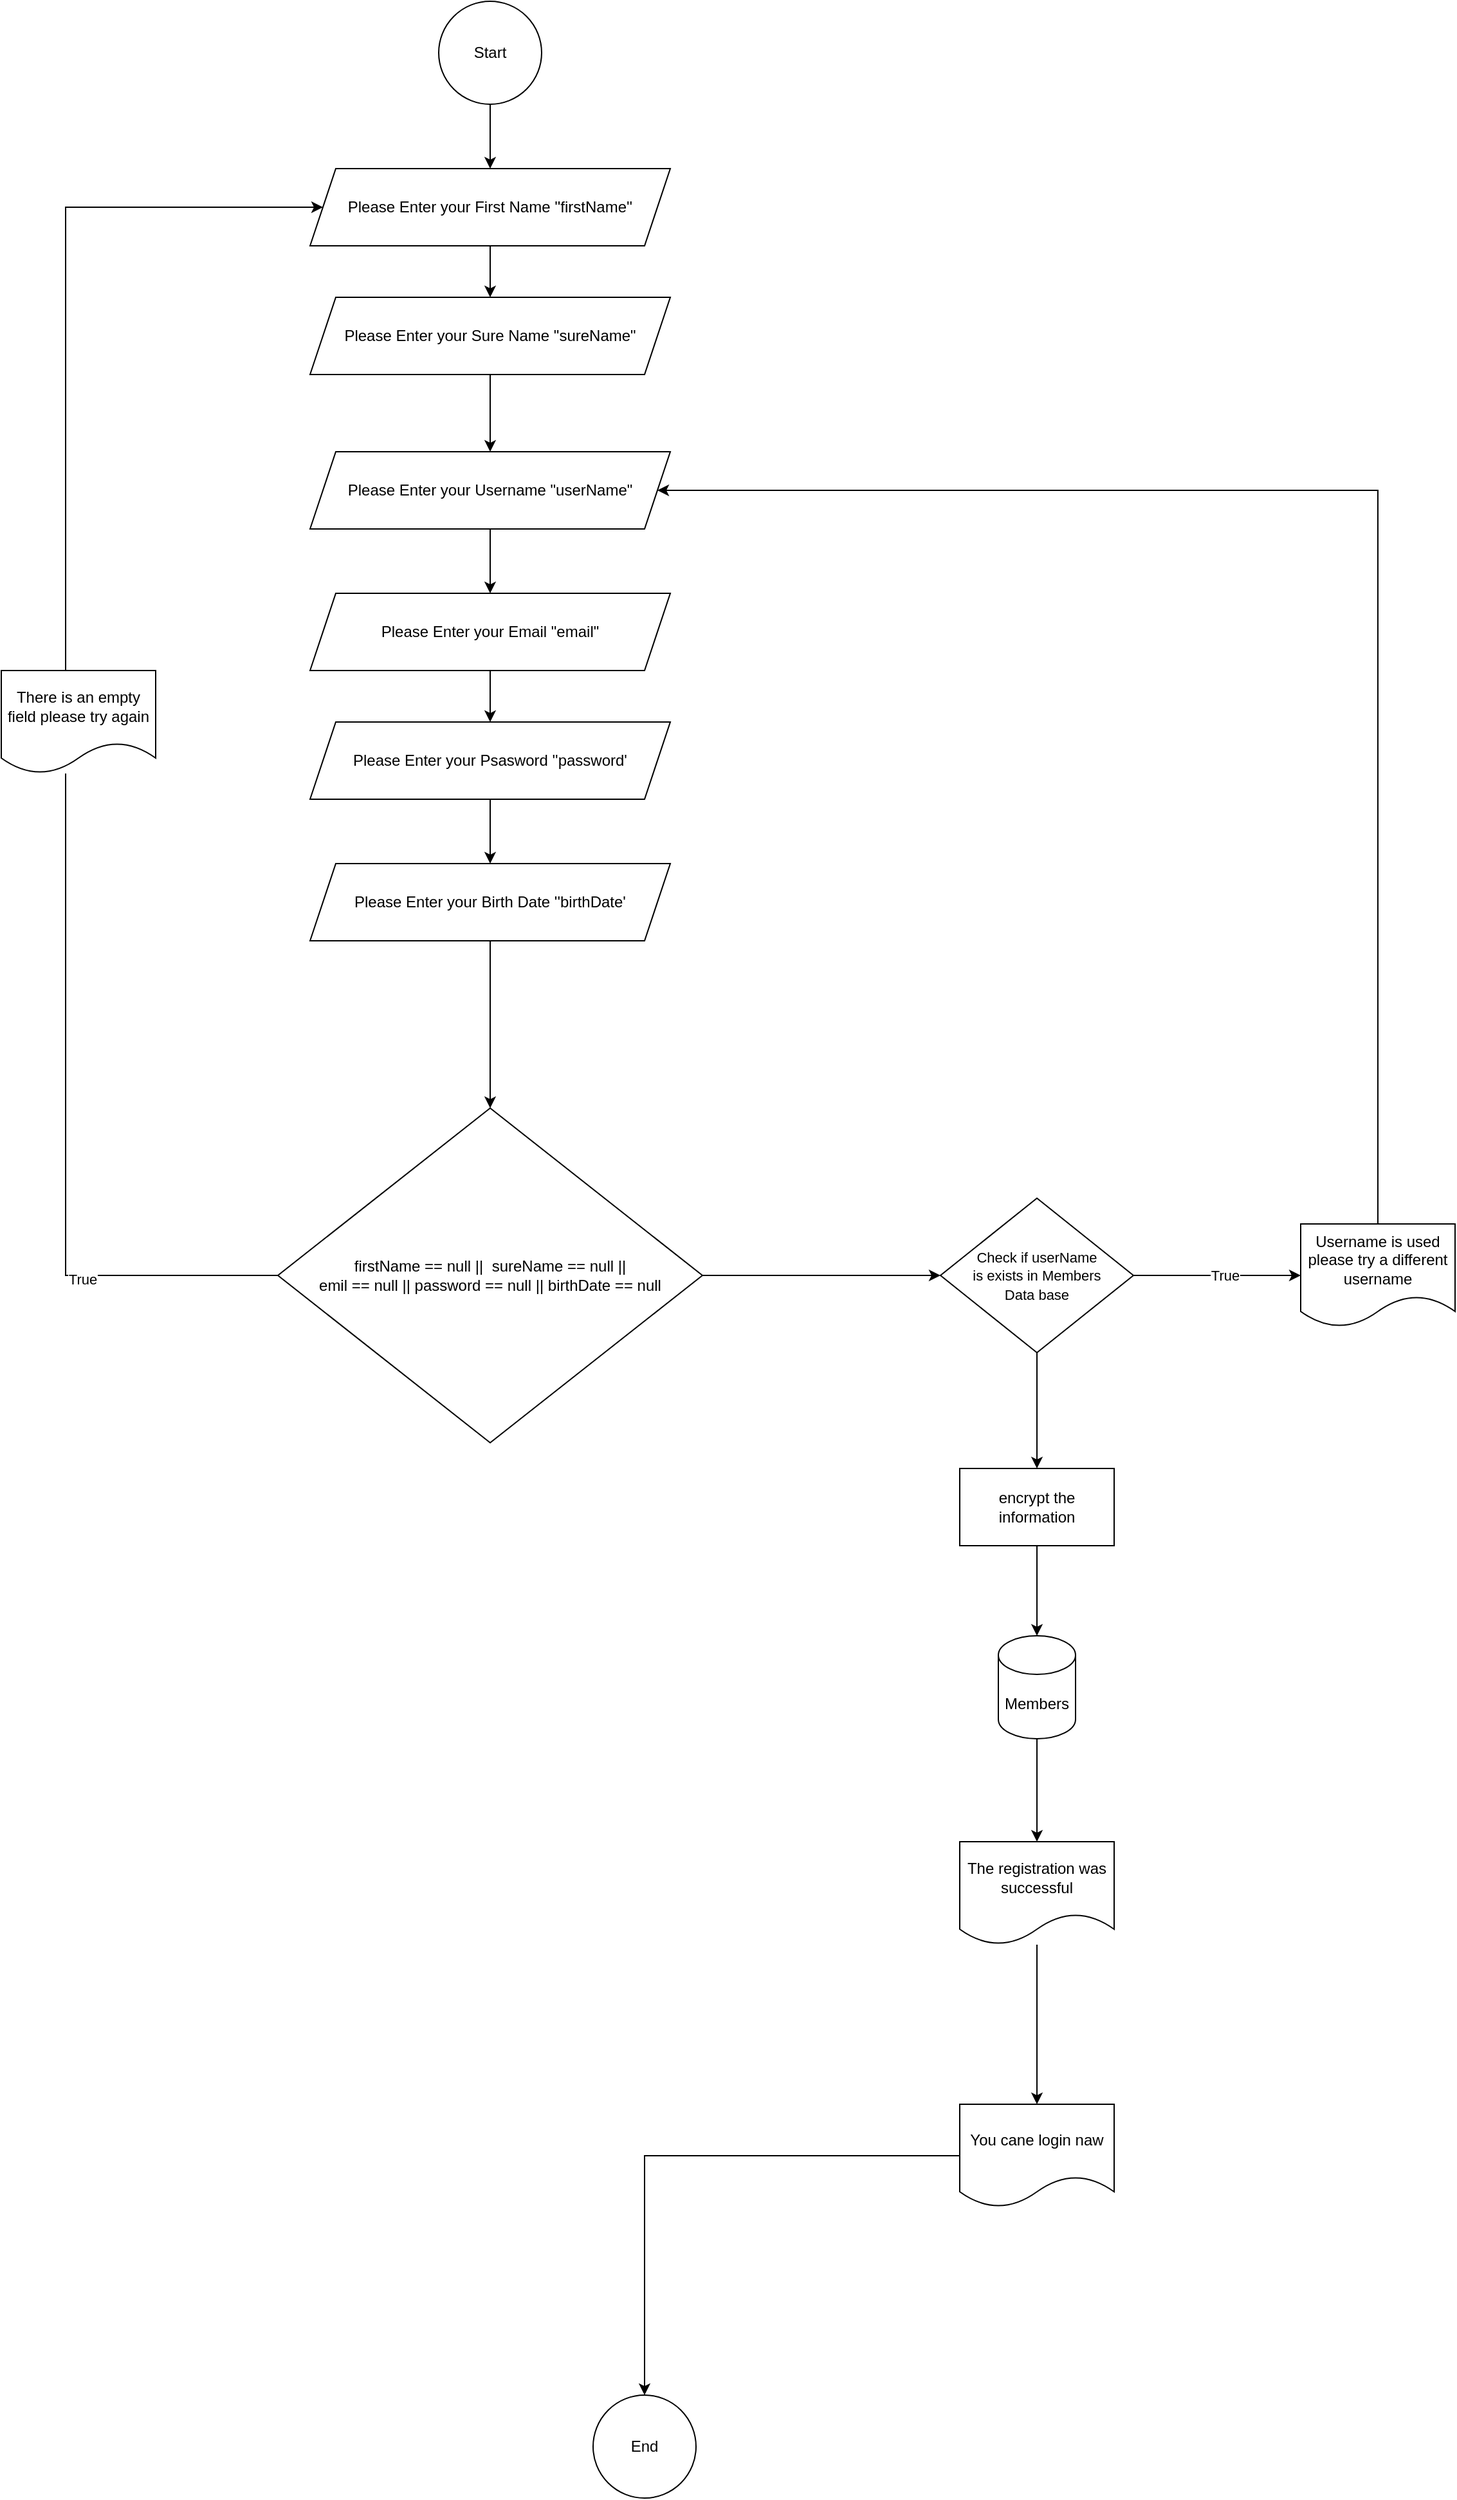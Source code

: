 <mxfile version="15.8.6" type="device" pages="3"><diagram id="vQf1A0j06Qslg-HrEwYk" name="SignUp"><mxGraphModel dx="2076" dy="1094" grid="1" gridSize="10" guides="1" tooltips="1" connect="1" arrows="1" fold="1" page="1" pageScale="1" pageWidth="827" pageHeight="1169" math="0" shadow="0"><root><mxCell id="XBfu6d9MMUDVcM6N9HkJ-0"/><mxCell id="XBfu6d9MMUDVcM6N9HkJ-1" parent="XBfu6d9MMUDVcM6N9HkJ-0"/><mxCell id="pkGsQrciC-c4wv8Tup7X-4" value="" style="edgeStyle=orthogonalEdgeStyle;rounded=0;orthogonalLoop=1;jettySize=auto;html=1;" edge="1" parent="XBfu6d9MMUDVcM6N9HkJ-1" source="XBfu6d9MMUDVcM6N9HkJ-2" target="pkGsQrciC-c4wv8Tup7X-1"><mxGeometry relative="1" as="geometry"/></mxCell><mxCell id="XBfu6d9MMUDVcM6N9HkJ-2" value="Start" style="ellipse;whiteSpace=wrap;html=1;aspect=fixed;" vertex="1" parent="XBfu6d9MMUDVcM6N9HkJ-1"><mxGeometry x="400" y="40" width="80" height="80" as="geometry"/></mxCell><mxCell id="pkGsQrciC-c4wv8Tup7X-27" value="" style="edgeStyle=orthogonalEdgeStyle;rounded=0;orthogonalLoop=1;jettySize=auto;html=1;" edge="1" parent="XBfu6d9MMUDVcM6N9HkJ-1" source="z_yIWA2MpRudTJ4dF8wG-0" target="pkGsQrciC-c4wv8Tup7X-26"><mxGeometry relative="1" as="geometry"/></mxCell><mxCell id="z_yIWA2MpRudTJ4dF8wG-0" value="Please Enter your Sure Name &quot;sureName&quot;" style="shape=parallelogram;perimeter=parallelogramPerimeter;whiteSpace=wrap;html=1;fixedSize=1;" vertex="1" parent="XBfu6d9MMUDVcM6N9HkJ-1"><mxGeometry x="300" y="270" width="280" height="60" as="geometry"/></mxCell><mxCell id="pkGsQrciC-c4wv8Tup7X-9" value="" style="edgeStyle=orthogonalEdgeStyle;rounded=0;orthogonalLoop=1;jettySize=auto;html=1;" edge="1" parent="XBfu6d9MMUDVcM6N9HkJ-1" source="pkGsQrciC-c4wv8Tup7X-0" target="pkGsQrciC-c4wv8Tup7X-3"><mxGeometry relative="1" as="geometry"/></mxCell><mxCell id="pkGsQrciC-c4wv8Tup7X-0" value="Please Enter your Psasword ''password'" style="shape=parallelogram;perimeter=parallelogramPerimeter;whiteSpace=wrap;html=1;fixedSize=1;" vertex="1" parent="XBfu6d9MMUDVcM6N9HkJ-1"><mxGeometry x="300" y="600" width="280" height="60" as="geometry"/></mxCell><mxCell id="pkGsQrciC-c4wv8Tup7X-6" value="" style="edgeStyle=orthogonalEdgeStyle;rounded=0;orthogonalLoop=1;jettySize=auto;html=1;" edge="1" parent="XBfu6d9MMUDVcM6N9HkJ-1" source="pkGsQrciC-c4wv8Tup7X-1" target="z_yIWA2MpRudTJ4dF8wG-0"><mxGeometry relative="1" as="geometry"/></mxCell><mxCell id="pkGsQrciC-c4wv8Tup7X-1" value="Please Enter your First Name ''firstName''" style="shape=parallelogram;perimeter=parallelogramPerimeter;whiteSpace=wrap;html=1;fixedSize=1;" vertex="1" parent="XBfu6d9MMUDVcM6N9HkJ-1"><mxGeometry x="300" y="170" width="280" height="60" as="geometry"/></mxCell><mxCell id="pkGsQrciC-c4wv8Tup7X-8" value="" style="edgeStyle=orthogonalEdgeStyle;rounded=0;orthogonalLoop=1;jettySize=auto;html=1;" edge="1" parent="XBfu6d9MMUDVcM6N9HkJ-1" source="pkGsQrciC-c4wv8Tup7X-2" target="pkGsQrciC-c4wv8Tup7X-0"><mxGeometry relative="1" as="geometry"/></mxCell><mxCell id="pkGsQrciC-c4wv8Tup7X-2" value="Please Enter your Email &quot;email&quot;" style="shape=parallelogram;perimeter=parallelogramPerimeter;whiteSpace=wrap;html=1;fixedSize=1;" vertex="1" parent="XBfu6d9MMUDVcM6N9HkJ-1"><mxGeometry x="300" y="500" width="280" height="60" as="geometry"/></mxCell><mxCell id="pkGsQrciC-c4wv8Tup7X-15" value="" style="edgeStyle=orthogonalEdgeStyle;rounded=0;orthogonalLoop=1;jettySize=auto;html=1;" edge="1" parent="XBfu6d9MMUDVcM6N9HkJ-1" source="pkGsQrciC-c4wv8Tup7X-3" target="pkGsQrciC-c4wv8Tup7X-10"><mxGeometry relative="1" as="geometry"/></mxCell><mxCell id="pkGsQrciC-c4wv8Tup7X-3" value="Please Enter your Birth Date ''birthDate'" style="shape=parallelogram;perimeter=parallelogramPerimeter;whiteSpace=wrap;html=1;fixedSize=1;" vertex="1" parent="XBfu6d9MMUDVcM6N9HkJ-1"><mxGeometry x="300" y="710" width="280" height="60" as="geometry"/></mxCell><mxCell id="pkGsQrciC-c4wv8Tup7X-21" style="edgeStyle=orthogonalEdgeStyle;rounded=0;orthogonalLoop=1;jettySize=auto;html=1;" edge="1" parent="XBfu6d9MMUDVcM6N9HkJ-1" source="pkGsQrciC-c4wv8Tup7X-10" target="pkGsQrciC-c4wv8Tup7X-20"><mxGeometry relative="1" as="geometry"/></mxCell><mxCell id="pkGsQrciC-c4wv8Tup7X-10" value="&lt;span&gt;firstName == null ||&amp;nbsp;&amp;nbsp;&lt;/span&gt;sureName == null ||&lt;br&gt;emil == null || password == null || birthDate == null" style="rhombus;whiteSpace=wrap;html=1;" vertex="1" parent="XBfu6d9MMUDVcM6N9HkJ-1"><mxGeometry x="275" y="900" width="330" height="260" as="geometry"/></mxCell><mxCell id="pkGsQrciC-c4wv8Tup7X-12" style="edgeStyle=orthogonalEdgeStyle;rounded=0;orthogonalLoop=1;jettySize=auto;html=1;startArrow=none;" edge="1" parent="XBfu6d9MMUDVcM6N9HkJ-1" source="pkGsQrciC-c4wv8Tup7X-13" target="pkGsQrciC-c4wv8Tup7X-1"><mxGeometry relative="1" as="geometry"><mxPoint x="40" y="210" as="targetPoint"/><Array as="points"><mxPoint x="110" y="200"/></Array></mxGeometry></mxCell><mxCell id="pkGsQrciC-c4wv8Tup7X-13" value="There is an empty field please try again" style="shape=document;whiteSpace=wrap;html=1;boundedLbl=1;" vertex="1" parent="XBfu6d9MMUDVcM6N9HkJ-1"><mxGeometry x="60" y="560" width="120" height="80" as="geometry"/></mxCell><mxCell id="pkGsQrciC-c4wv8Tup7X-14" value="" style="edgeStyle=orthogonalEdgeStyle;rounded=0;orthogonalLoop=1;jettySize=auto;html=1;endArrow=none;" edge="1" parent="XBfu6d9MMUDVcM6N9HkJ-1" source="pkGsQrciC-c4wv8Tup7X-10" target="pkGsQrciC-c4wv8Tup7X-13"><mxGeometry relative="1" as="geometry"><mxPoint x="310" y="200.0" as="targetPoint"/><mxPoint x="275.0" y="860.0" as="sourcePoint"/><Array as="points"><mxPoint x="110" y="1030"/></Array></mxGeometry></mxCell><mxCell id="pkGsQrciC-c4wv8Tup7X-16" value="True" style="edgeLabel;html=1;align=center;verticalAlign=middle;resizable=0;points=[];" vertex="1" connectable="0" parent="pkGsQrciC-c4wv8Tup7X-14"><mxGeometry x="-0.449" y="3" relative="1" as="geometry"><mxPoint x="1" as="offset"/></mxGeometry></mxCell><mxCell id="pkGsQrciC-c4wv8Tup7X-23" value="" style="edgeStyle=orthogonalEdgeStyle;rounded=0;orthogonalLoop=1;jettySize=auto;html=1;" edge="1" parent="XBfu6d9MMUDVcM6N9HkJ-1" source="pkGsQrciC-c4wv8Tup7X-20" target="pkGsQrciC-c4wv8Tup7X-22"><mxGeometry relative="1" as="geometry"/></mxCell><mxCell id="pkGsQrciC-c4wv8Tup7X-24" value="True" style="edgeLabel;html=1;align=center;verticalAlign=middle;resizable=0;points=[];" vertex="1" connectable="0" parent="pkGsQrciC-c4wv8Tup7X-23"><mxGeometry x="0.096" relative="1" as="geometry"><mxPoint as="offset"/></mxGeometry></mxCell><mxCell id="pkGsQrciC-c4wv8Tup7X-31" value="" style="edgeStyle=orthogonalEdgeStyle;rounded=0;orthogonalLoop=1;jettySize=auto;html=1;" edge="1" parent="XBfu6d9MMUDVcM6N9HkJ-1" source="pkGsQrciC-c4wv8Tup7X-20" target="pkGsQrciC-c4wv8Tup7X-30"><mxGeometry relative="1" as="geometry"/></mxCell><mxCell id="pkGsQrciC-c4wv8Tup7X-20" value="&lt;span style=&quot;font-size: 11px ; background-color: rgb(255 , 255 , 255)&quot;&gt;Check if userName &lt;br&gt;is exists in Members &lt;br&gt;Data base&lt;/span&gt;" style="rhombus;whiteSpace=wrap;html=1;" vertex="1" parent="XBfu6d9MMUDVcM6N9HkJ-1"><mxGeometry x="790" y="970" width="150" height="120" as="geometry"/></mxCell><mxCell id="pkGsQrciC-c4wv8Tup7X-25" style="edgeStyle=orthogonalEdgeStyle;rounded=0;orthogonalLoop=1;jettySize=auto;html=1;entryX=1;entryY=0.5;entryDx=0;entryDy=0;" edge="1" parent="XBfu6d9MMUDVcM6N9HkJ-1" source="pkGsQrciC-c4wv8Tup7X-22" target="pkGsQrciC-c4wv8Tup7X-26"><mxGeometry relative="1" as="geometry"><mxPoint x="1240" y="430" as="targetPoint"/><Array as="points"><mxPoint x="1130" y="420"/></Array></mxGeometry></mxCell><mxCell id="pkGsQrciC-c4wv8Tup7X-22" value="Username is used please try a different username" style="shape=document;whiteSpace=wrap;html=1;boundedLbl=1;" vertex="1" parent="XBfu6d9MMUDVcM6N9HkJ-1"><mxGeometry x="1070" y="990" width="120" height="80" as="geometry"/></mxCell><mxCell id="pkGsQrciC-c4wv8Tup7X-28" style="edgeStyle=orthogonalEdgeStyle;rounded=0;orthogonalLoop=1;jettySize=auto;html=1;entryX=0.5;entryY=0;entryDx=0;entryDy=0;" edge="1" parent="XBfu6d9MMUDVcM6N9HkJ-1" source="pkGsQrciC-c4wv8Tup7X-26" target="pkGsQrciC-c4wv8Tup7X-2"><mxGeometry relative="1" as="geometry"/></mxCell><mxCell id="pkGsQrciC-c4wv8Tup7X-26" value="Please Enter your Username &quot;userName&quot;" style="shape=parallelogram;perimeter=parallelogramPerimeter;whiteSpace=wrap;html=1;fixedSize=1;" vertex="1" parent="XBfu6d9MMUDVcM6N9HkJ-1"><mxGeometry x="300" y="390" width="280" height="60" as="geometry"/></mxCell><mxCell id="pkGsQrciC-c4wv8Tup7X-33" value="" style="edgeStyle=orthogonalEdgeStyle;rounded=0;orthogonalLoop=1;jettySize=auto;html=1;" edge="1" parent="XBfu6d9MMUDVcM6N9HkJ-1" source="pkGsQrciC-c4wv8Tup7X-30" target="pkGsQrciC-c4wv8Tup7X-32"><mxGeometry relative="1" as="geometry"/></mxCell><mxCell id="pkGsQrciC-c4wv8Tup7X-30" value="encrypt the information" style="rounded=0;whiteSpace=wrap;html=1;" vertex="1" parent="XBfu6d9MMUDVcM6N9HkJ-1"><mxGeometry x="805" y="1180" width="120" height="60" as="geometry"/></mxCell><mxCell id="pkGsQrciC-c4wv8Tup7X-35" value="" style="edgeStyle=orthogonalEdgeStyle;rounded=0;orthogonalLoop=1;jettySize=auto;html=1;" edge="1" parent="XBfu6d9MMUDVcM6N9HkJ-1" source="pkGsQrciC-c4wv8Tup7X-32" target="pkGsQrciC-c4wv8Tup7X-34"><mxGeometry relative="1" as="geometry"/></mxCell><mxCell id="pkGsQrciC-c4wv8Tup7X-32" value="Members" style="shape=cylinder3;whiteSpace=wrap;html=1;boundedLbl=1;backgroundOutline=1;size=15;" vertex="1" parent="XBfu6d9MMUDVcM6N9HkJ-1"><mxGeometry x="835" y="1310" width="60" height="80" as="geometry"/></mxCell><mxCell id="pkGsQrciC-c4wv8Tup7X-39" style="edgeStyle=orthogonalEdgeStyle;rounded=0;orthogonalLoop=1;jettySize=auto;html=1;" edge="1" parent="XBfu6d9MMUDVcM6N9HkJ-1" source="pkGsQrciC-c4wv8Tup7X-34" target="pkGsQrciC-c4wv8Tup7X-36"><mxGeometry relative="1" as="geometry"/></mxCell><mxCell id="pkGsQrciC-c4wv8Tup7X-34" value="The registration was successful" style="shape=document;whiteSpace=wrap;html=1;boundedLbl=1;" vertex="1" parent="XBfu6d9MMUDVcM6N9HkJ-1"><mxGeometry x="805" y="1470" width="120" height="80" as="geometry"/></mxCell><mxCell id="pkGsQrciC-c4wv8Tup7X-41" style="edgeStyle=orthogonalEdgeStyle;rounded=0;orthogonalLoop=1;jettySize=auto;html=1;entryX=0.5;entryY=0;entryDx=0;entryDy=0;" edge="1" parent="XBfu6d9MMUDVcM6N9HkJ-1" source="pkGsQrciC-c4wv8Tup7X-36" target="pkGsQrciC-c4wv8Tup7X-40"><mxGeometry relative="1" as="geometry"/></mxCell><mxCell id="pkGsQrciC-c4wv8Tup7X-36" value="You cane login naw" style="shape=document;whiteSpace=wrap;html=1;boundedLbl=1;" vertex="1" parent="XBfu6d9MMUDVcM6N9HkJ-1"><mxGeometry x="805" y="1674" width="120" height="80" as="geometry"/></mxCell><mxCell id="pkGsQrciC-c4wv8Tup7X-40" value="End" style="ellipse;whiteSpace=wrap;html=1;aspect=fixed;" vertex="1" parent="XBfu6d9MMUDVcM6N9HkJ-1"><mxGeometry x="520" y="1900" width="80" height="80" as="geometry"/></mxCell></root></mxGraphModel></diagram><diagram id="PRBjj-CJ7BN5Dpirqg2I" name="Login"><mxGraphModel dx="1730" dy="912" grid="1" gridSize="10" guides="1" tooltips="1" connect="1" arrows="1" fold="1" page="1" pageScale="1" pageWidth="827" pageHeight="1169" math="0" shadow="0"><root><mxCell id="0"/><mxCell id="1" parent="0"/><mxCell id="YGRAU2VruLMN6UhDtcQE-3" style="edgeStyle=orthogonalEdgeStyle;rounded=0;orthogonalLoop=1;jettySize=auto;html=1;entryX=0.5;entryY=0;entryDx=0;entryDy=0;" edge="1" parent="1" source="6FkEUJlHwC2lh0XklZZj-1" target="NEgxAfu3gpP64fIX_efR-1"><mxGeometry relative="1" as="geometry"/></mxCell><mxCell id="6FkEUJlHwC2lh0XklZZj-1" value="Start" style="ellipse;whiteSpace=wrap;html=1;aspect=fixed;" vertex="1" parent="1"><mxGeometry x="384" y="30" width="60" height="60" as="geometry"/></mxCell><mxCell id="YGRAU2VruLMN6UhDtcQE-1" style="edgeStyle=orthogonalEdgeStyle;rounded=0;orthogonalLoop=1;jettySize=auto;html=1;entryX=0;entryY=0.5;entryDx=0;entryDy=0;" edge="1" parent="1" source="6FkEUJlHwC2lh0XklZZj-4" target="8eRXuZx25aviog-wBqcq-5"><mxGeometry relative="1" as="geometry"/></mxCell><mxCell id="6FkEUJlHwC2lh0XklZZj-4" value="Members" style="shape=cylinder3;whiteSpace=wrap;html=1;boundedLbl=1;backgroundOutline=1;size=15;" vertex="1" parent="1"><mxGeometry x="10" y="469" width="60" height="80" as="geometry"/></mxCell><mxCell id="YGRAU2VruLMN6UhDtcQE-10" style="edgeStyle=orthogonalEdgeStyle;rounded=0;orthogonalLoop=1;jettySize=auto;html=1;entryX=0.5;entryY=0;entryDx=0;entryDy=0;" edge="1" parent="1" source="6FkEUJlHwC2lh0XklZZj-5" target="YGRAU2VruLMN6UhDtcQE-9"><mxGeometry relative="1" as="geometry"/></mxCell><mxCell id="7DR38iqUHxCRlOCyOQUT-2" value="True" style="edgeLabel;html=1;align=center;verticalAlign=middle;resizable=0;points=[];" vertex="1" connectable="0" parent="YGRAU2VruLMN6UhDtcQE-10"><mxGeometry x="-0.234" y="1" relative="1" as="geometry"><mxPoint as="offset"/></mxGeometry></mxCell><mxCell id="7DR38iqUHxCRlOCyOQUT-3" value="" style="edgeStyle=orthogonalEdgeStyle;rounded=0;orthogonalLoop=1;jettySize=auto;html=1;" edge="1" parent="1" source="6FkEUJlHwC2lh0XklZZj-5" target="7DR38iqUHxCRlOCyOQUT-1"><mxGeometry relative="1" as="geometry"/></mxCell><mxCell id="6FkEUJlHwC2lh0XklZZj-5" value="Chcek if the info true" style="rhombus;whiteSpace=wrap;html=1;" vertex="1" parent="1"><mxGeometry x="380" y="434" width="146" height="150" as="geometry"/></mxCell><mxCell id="YGRAU2VruLMN6UhDtcQE-4" style="edgeStyle=orthogonalEdgeStyle;rounded=0;orthogonalLoop=1;jettySize=auto;html=1;entryX=0.5;entryY=0;entryDx=0;entryDy=0;" edge="1" parent="1" source="NEgxAfu3gpP64fIX_efR-1" target="8eRXuZx25aviog-wBqcq-1"><mxGeometry relative="1" as="geometry"/></mxCell><mxCell id="NEgxAfu3gpP64fIX_efR-1" value="Please Enter your Username &quot;userName&quot;" style="shape=parallelogram;perimeter=parallelogramPerimeter;whiteSpace=wrap;html=1;fixedSize=1;" vertex="1" parent="1"><mxGeometry x="274" y="160" width="280" height="60" as="geometry"/></mxCell><mxCell id="YGRAU2VruLMN6UhDtcQE-5" style="edgeStyle=orthogonalEdgeStyle;rounded=0;orthogonalLoop=1;jettySize=auto;html=1;entryX=0.5;entryY=0;entryDx=0;entryDy=0;" edge="1" parent="1" source="8eRXuZx25aviog-wBqcq-1" target="6FkEUJlHwC2lh0XklZZj-5"><mxGeometry relative="1" as="geometry"/></mxCell><mxCell id="8eRXuZx25aviog-wBqcq-1" value="Please Enter your Psasword ''password'" style="shape=parallelogram;perimeter=parallelogramPerimeter;whiteSpace=wrap;html=1;fixedSize=1;" vertex="1" parent="1"><mxGeometry x="274" y="260" width="280" height="60" as="geometry"/></mxCell><mxCell id="YGRAU2VruLMN6UhDtcQE-2" style="edgeStyle=orthogonalEdgeStyle;rounded=0;orthogonalLoop=1;jettySize=auto;html=1;entryX=0;entryY=0.5;entryDx=0;entryDy=0;" edge="1" parent="1" source="8eRXuZx25aviog-wBqcq-5" target="6FkEUJlHwC2lh0XklZZj-5"><mxGeometry relative="1" as="geometry"/></mxCell><mxCell id="8eRXuZx25aviog-wBqcq-5" value="decrypt the information" style="rounded=0;whiteSpace=wrap;html=1;" vertex="1" parent="1"><mxGeometry x="150" y="479" width="120" height="60" as="geometry"/></mxCell><mxCell id="YGRAU2VruLMN6UhDtcQE-12" style="edgeStyle=orthogonalEdgeStyle;rounded=0;orthogonalLoop=1;jettySize=auto;html=1;entryX=0.5;entryY=0;entryDx=0;entryDy=0;" edge="1" parent="1" source="YGRAU2VruLMN6UhDtcQE-9" target="YGRAU2VruLMN6UhDtcQE-11"><mxGeometry relative="1" as="geometry"/></mxCell><mxCell id="YGRAU2VruLMN6UhDtcQE-9" value="Give acsess to dashboard&amp;nbsp;" style="rounded=0;whiteSpace=wrap;html=1;" vertex="1" parent="1"><mxGeometry x="393" y="650" width="120" height="60" as="geometry"/></mxCell><mxCell id="YGRAU2VruLMN6UhDtcQE-11" value="End" style="ellipse;whiteSpace=wrap;html=1;aspect=fixed;" vertex="1" parent="1"><mxGeometry x="300" y="790" width="80" height="80" as="geometry"/></mxCell><mxCell id="7DR38iqUHxCRlOCyOQUT-4" style="edgeStyle=orthogonalEdgeStyle;rounded=0;orthogonalLoop=1;jettySize=auto;html=1;entryX=1;entryY=0.5;entryDx=0;entryDy=0;" edge="1" parent="1" source="7DR38iqUHxCRlOCyOQUT-1" target="NEgxAfu3gpP64fIX_efR-1"><mxGeometry relative="1" as="geometry"><Array as="points"><mxPoint x="680" y="190"/></Array></mxGeometry></mxCell><mxCell id="7DR38iqUHxCRlOCyOQUT-1" value="There is an incorrect information, please try again" style="shape=document;whiteSpace=wrap;html=1;boundedLbl=1;" vertex="1" parent="1"><mxGeometry x="610" y="469" width="120" height="80" as="geometry"/></mxCell></root></mxGraphModel></diagram><diagram id="FZil9k6zNF4qjw5l1o9H" name="file upload"><mxGraphModel dx="3460" dy="1823" grid="1" gridSize="10" guides="1" tooltips="1" connect="1" arrows="1" fold="1" page="1" pageScale="1" pageWidth="827" pageHeight="1169" math="0" shadow="0"><root><mxCell id="BEUvBA5oidEieR11m82g-0"/><mxCell id="BEUvBA5oidEieR11m82g-1" parent="BEUvBA5oidEieR11m82g-0"/><mxCell id="BEUvBA5oidEieR11m82g-5" value="" style="edgeStyle=orthogonalEdgeStyle;rounded=0;orthogonalLoop=1;jettySize=auto;html=1;" edge="1" parent="BEUvBA5oidEieR11m82g-1" source="BEUvBA5oidEieR11m82g-2" target="BEUvBA5oidEieR11m82g-4"><mxGeometry relative="1" as="geometry"/></mxCell><mxCell id="BEUvBA5oidEieR11m82g-2" value="Strat" style="ellipse;whiteSpace=wrap;html=1;aspect=fixed;" vertex="1" parent="BEUvBA5oidEieR11m82g-1"><mxGeometry x="360" y="40" width="80" height="80" as="geometry"/></mxCell><mxCell id="BEUvBA5oidEieR11m82g-8" value="" style="edgeStyle=orthogonalEdgeStyle;rounded=0;orthogonalLoop=1;jettySize=auto;html=1;" edge="1" parent="BEUvBA5oidEieR11m82g-1" source="BEUvBA5oidEieR11m82g-4" target="BEUvBA5oidEieR11m82g-7"><mxGeometry relative="1" as="geometry"/></mxCell><mxCell id="BEUvBA5oidEieR11m82g-4" value="Plesae Selecet Your file &quot;uploadedFile&quot;" style="shape=parallelogram;perimeter=parallelogramPerimeter;whiteSpace=wrap;html=1;fixedSize=1;" vertex="1" parent="BEUvBA5oidEieR11m82g-1"><mxGeometry x="255" y="170" width="290" height="60" as="geometry"/></mxCell><mxCell id="BEUvBA5oidEieR11m82g-44" style="edgeStyle=orthogonalEdgeStyle;rounded=0;orthogonalLoop=1;jettySize=auto;html=1;entryX=1.002;entryY=0.399;entryDx=0;entryDy=0;entryPerimeter=0;" edge="1" parent="BEUvBA5oidEieR11m82g-1" source="BEUvBA5oidEieR11m82g-6" target="BEUvBA5oidEieR11m82g-43"><mxGeometry relative="1" as="geometry"><Array as="points"><mxPoint x="970" y="1038"/></Array></mxGeometry></mxCell><mxCell id="BEUvBA5oidEieR11m82g-6" value="uploadedFiles&lt;br&gt;" style="shape=cylinder3;whiteSpace=wrap;html=1;boundedLbl=1;backgroundOutline=1;size=15;" vertex="1" parent="BEUvBA5oidEieR11m82g-1"><mxGeometry x="905" y="720" width="130" height="110" as="geometry"/></mxCell><mxCell id="BEUvBA5oidEieR11m82g-10" value="" style="edgeStyle=orthogonalEdgeStyle;rounded=0;orthogonalLoop=1;jettySize=auto;html=1;" edge="1" parent="BEUvBA5oidEieR11m82g-1" source="BEUvBA5oidEieR11m82g-7" target="BEUvBA5oidEieR11m82g-9"><mxGeometry relative="1" as="geometry"/></mxCell><mxCell id="BEUvBA5oidEieR11m82g-11" value="false" style="edgeLabel;html=1;align=center;verticalAlign=middle;resizable=0;points=[];" vertex="1" connectable="0" parent="BEUvBA5oidEieR11m82g-10"><mxGeometry x="-0.17" relative="1" as="geometry"><mxPoint y="1" as="offset"/></mxGeometry></mxCell><mxCell id="BEUvBA5oidEieR11m82g-37" style="edgeStyle=orthogonalEdgeStyle;rounded=0;orthogonalLoop=1;jettySize=auto;html=1;entryX=0.5;entryY=0;entryDx=0;entryDy=0;" edge="1" parent="BEUvBA5oidEieR11m82g-1" source="BEUvBA5oidEieR11m82g-7" target="BEUvBA5oidEieR11m82g-17"><mxGeometry relative="1" as="geometry"/></mxCell><mxCell id="BEUvBA5oidEieR11m82g-38" value="true" style="edgeLabel;html=1;align=center;verticalAlign=middle;resizable=0;points=[];" vertex="1" connectable="0" parent="BEUvBA5oidEieR11m82g-37"><mxGeometry x="-0.238" y="2" relative="1" as="geometry"><mxPoint as="offset"/></mxGeometry></mxCell><mxCell id="BEUvBA5oidEieR11m82g-7" value="Check if the account is premium account" style="rhombus;whiteSpace=wrap;html=1;" vertex="1" parent="BEUvBA5oidEieR11m82g-1"><mxGeometry x="295" y="310" width="210" height="145" as="geometry"/></mxCell><mxCell id="BEUvBA5oidEieR11m82g-16" value="" style="edgeStyle=orthogonalEdgeStyle;rounded=0;orthogonalLoop=1;jettySize=auto;html=1;" edge="1" parent="BEUvBA5oidEieR11m82g-1" source="BEUvBA5oidEieR11m82g-9" target="BEUvBA5oidEieR11m82g-15"><mxGeometry relative="1" as="geometry"/></mxCell><mxCell id="BEUvBA5oidEieR11m82g-20" value="True" style="edgeLabel;html=1;align=center;verticalAlign=middle;resizable=0;points=[];" vertex="1" connectable="0" parent="BEUvBA5oidEieR11m82g-16"><mxGeometry x="-0.307" y="-3" relative="1" as="geometry"><mxPoint as="offset"/></mxGeometry></mxCell><mxCell id="BEUvBA5oidEieR11m82g-23" value="" style="edgeStyle=orthogonalEdgeStyle;rounded=0;orthogonalLoop=1;jettySize=auto;html=1;" edge="1" parent="BEUvBA5oidEieR11m82g-1" source="BEUvBA5oidEieR11m82g-9" target="BEUvBA5oidEieR11m82g-21"><mxGeometry relative="1" as="geometry"/></mxCell><mxCell id="BEUvBA5oidEieR11m82g-25" value="false" style="edgeLabel;html=1;align=center;verticalAlign=middle;resizable=0;points=[];" vertex="1" connectable="0" parent="BEUvBA5oidEieR11m82g-23"><mxGeometry x="-0.17" relative="1" as="geometry"><mxPoint as="offset"/></mxGeometry></mxCell><mxCell id="BEUvBA5oidEieR11m82g-9" value="Check if&amp;nbsp; the file size&amp;gt;30mb" style="rhombus;whiteSpace=wrap;html=1;" vertex="1" parent="BEUvBA5oidEieR11m82g-1"><mxGeometry x="660" y="313.75" width="110" height="137.5" as="geometry"/></mxCell><mxCell id="BEUvBA5oidEieR11m82g-27" value="" style="edgeStyle=orthogonalEdgeStyle;rounded=0;orthogonalLoop=1;jettySize=auto;html=1;" edge="1" parent="BEUvBA5oidEieR11m82g-1" source="BEUvBA5oidEieR11m82g-15" target="BEUvBA5oidEieR11m82g-26"><mxGeometry relative="1" as="geometry"/></mxCell><mxCell id="BEUvBA5oidEieR11m82g-30" value="true" style="edgeLabel;html=1;align=center;verticalAlign=middle;resizable=0;points=[];" vertex="1" connectable="0" parent="BEUvBA5oidEieR11m82g-27"><mxGeometry x="-0.161" y="4" relative="1" as="geometry"><mxPoint as="offset"/></mxGeometry></mxCell><mxCell id="BEUvBA5oidEieR11m82g-32" style="edgeStyle=orthogonalEdgeStyle;rounded=0;orthogonalLoop=1;jettySize=auto;html=1;" edge="1" parent="BEUvBA5oidEieR11m82g-1" source="BEUvBA5oidEieR11m82g-15" target="BEUvBA5oidEieR11m82g-6"><mxGeometry relative="1" as="geometry"/></mxCell><mxCell id="BEUvBA5oidEieR11m82g-33" value="false" style="edgeLabel;html=1;align=center;verticalAlign=middle;resizable=0;points=[];" vertex="1" connectable="0" parent="BEUvBA5oidEieR11m82g-32"><mxGeometry x="-0.297" y="3" relative="1" as="geometry"><mxPoint y="1" as="offset"/></mxGeometry></mxCell><mxCell id="BEUvBA5oidEieR11m82g-15" value="check if the uplaodedFile + used space &amp;gt; 5GB" style="rhombus;whiteSpace=wrap;html=1;" vertex="1" parent="BEUvBA5oidEieR11m82g-1"><mxGeometry x="847.5" y="350" width="245" height="197.5" as="geometry"/></mxCell><mxCell id="BEUvBA5oidEieR11m82g-39" style="edgeStyle=orthogonalEdgeStyle;rounded=0;orthogonalLoop=1;jettySize=auto;html=1;" edge="1" parent="BEUvBA5oidEieR11m82g-1" source="BEUvBA5oidEieR11m82g-17" target="BEUvBA5oidEieR11m82g-6"><mxGeometry relative="1" as="geometry"/></mxCell><mxCell id="BEUvBA5oidEieR11m82g-40" value="False" style="edgeLabel;html=1;align=center;verticalAlign=middle;resizable=0;points=[];" vertex="1" connectable="0" parent="BEUvBA5oidEieR11m82g-39"><mxGeometry x="-0.705" y="-1" relative="1" as="geometry"><mxPoint x="1" as="offset"/></mxGeometry></mxCell><mxCell id="BEUvBA5oidEieR11m82g-42" value="" style="edgeStyle=orthogonalEdgeStyle;rounded=0;orthogonalLoop=1;jettySize=auto;html=1;" edge="1" parent="BEUvBA5oidEieR11m82g-1" source="BEUvBA5oidEieR11m82g-17" target="BEUvBA5oidEieR11m82g-41"><mxGeometry relative="1" as="geometry"/></mxCell><mxCell id="BEUvBA5oidEieR11m82g-17" value="check if the uplaodedFile + used space &amp;gt; 10GB" style="rhombus;whiteSpace=wrap;html=1;" vertex="1" parent="BEUvBA5oidEieR11m82g-1"><mxGeometry x="277.5" y="590" width="245" height="197.5" as="geometry"/></mxCell><mxCell id="BEUvBA5oidEieR11m82g-24" value="" style="edgeStyle=orthogonalEdgeStyle;rounded=0;orthogonalLoop=1;jettySize=auto;html=1;" edge="1" parent="BEUvBA5oidEieR11m82g-1" source="BEUvBA5oidEieR11m82g-21" target="BEUvBA5oidEieR11m82g-4"><mxGeometry relative="1" as="geometry"/></mxCell><mxCell id="BEUvBA5oidEieR11m82g-21" value="the fıle size is biger then 30 mb&lt;br&gt;you can upgrade to premium account" style="shape=document;whiteSpace=wrap;html=1;boundedLbl=1;" vertex="1" parent="BEUvBA5oidEieR11m82g-1"><mxGeometry x="647.5" y="170" width="135" height="100" as="geometry"/></mxCell><mxCell id="BEUvBA5oidEieR11m82g-29" style="edgeStyle=orthogonalEdgeStyle;rounded=0;orthogonalLoop=1;jettySize=auto;html=1;entryX=0.5;entryY=0;entryDx=0;entryDy=0;" edge="1" parent="BEUvBA5oidEieR11m82g-1" source="BEUvBA5oidEieR11m82g-26" target="BEUvBA5oidEieR11m82g-4"><mxGeometry relative="1" as="geometry"><Array as="points"><mxPoint x="400" y="140"/></Array></mxGeometry></mxCell><mxCell id="BEUvBA5oidEieR11m82g-26" value="Your space is full&lt;br&gt;you can upgrade to premium account&amp;nbsp;" style="shape=document;whiteSpace=wrap;html=1;boundedLbl=1;" vertex="1" parent="BEUvBA5oidEieR11m82g-1"><mxGeometry x="910" y="100" width="120" height="80" as="geometry"/></mxCell><mxCell id="BEUvBA5oidEieR11m82g-46" style="edgeStyle=orthogonalEdgeStyle;rounded=0;orthogonalLoop=1;jettySize=auto;html=1;" edge="1" parent="BEUvBA5oidEieR11m82g-1" source="BEUvBA5oidEieR11m82g-41" target="BEUvBA5oidEieR11m82g-45"><mxGeometry relative="1" as="geometry"/></mxCell><mxCell id="BEUvBA5oidEieR11m82g-41" value="Please contact the Purchasing Team" style="shape=document;whiteSpace=wrap;html=1;boundedLbl=1;" vertex="1" parent="BEUvBA5oidEieR11m82g-1"><mxGeometry x="340" y="926.25" width="120" height="80" as="geometry"/></mxCell><mxCell id="BEUvBA5oidEieR11m82g-47" style="edgeStyle=orthogonalEdgeStyle;rounded=0;orthogonalLoop=1;jettySize=auto;html=1;" edge="1" parent="BEUvBA5oidEieR11m82g-1" source="BEUvBA5oidEieR11m82g-43"><mxGeometry relative="1" as="geometry"><mxPoint x="510" y="1110.0" as="targetPoint"/></mxGeometry></mxCell><mxCell id="BEUvBA5oidEieR11m82g-43" value="The file has been uploaded successfully" style="shape=document;whiteSpace=wrap;html=1;boundedLbl=1;" vertex="1" parent="BEUvBA5oidEieR11m82g-1"><mxGeometry x="620" y="990" width="180" height="120" as="geometry"/></mxCell><mxCell id="BEUvBA5oidEieR11m82g-45" value="end" style="ellipse;whiteSpace=wrap;html=1;aspect=fixed;" vertex="1" parent="BEUvBA5oidEieR11m82g-1"><mxGeometry x="425" y="1060" width="80" height="80" as="geometry"/></mxCell></root></mxGraphModel></diagram></mxfile>